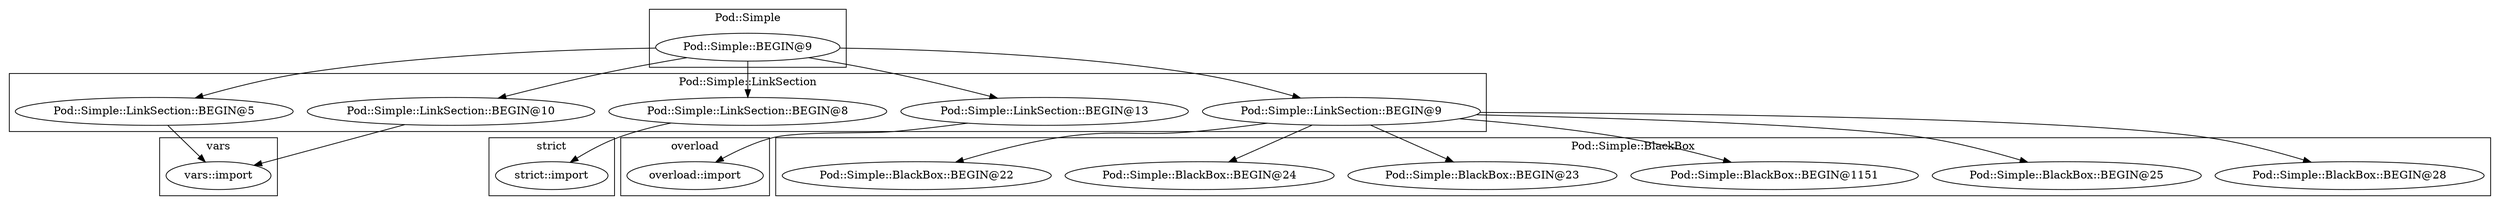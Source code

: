 digraph {
graph [overlap=false]
subgraph cluster_Pod_Simple {
	label="Pod::Simple";
	"Pod::Simple::BEGIN@9";
}
subgraph cluster_overload {
	label="overload";
	"overload::import";
}
subgraph cluster_vars {
	label="vars";
	"vars::import";
}
subgraph cluster_strict {
	label="strict";
	"strict::import";
}
subgraph cluster_Pod_Simple_BlackBox {
	label="Pod::Simple::BlackBox";
	"Pod::Simple::BlackBox::BEGIN@28";
	"Pod::Simple::BlackBox::BEGIN@25";
	"Pod::Simple::BlackBox::BEGIN@1151";
	"Pod::Simple::BlackBox::BEGIN@23";
	"Pod::Simple::BlackBox::BEGIN@24";
	"Pod::Simple::BlackBox::BEGIN@22";
}
subgraph cluster_Pod_Simple_LinkSection {
	label="Pod::Simple::LinkSection";
	"Pod::Simple::LinkSection::BEGIN@10";
	"Pod::Simple::LinkSection::BEGIN@8";
	"Pod::Simple::LinkSection::BEGIN@13";
	"Pod::Simple::LinkSection::BEGIN@9";
	"Pod::Simple::LinkSection::BEGIN@5";
}
"Pod::Simple::LinkSection::BEGIN@9" -> "Pod::Simple::BlackBox::BEGIN@1151";
"Pod::Simple::BEGIN@9" -> "Pod::Simple::LinkSection::BEGIN@8";
"Pod::Simple::LinkSection::BEGIN@9" -> "Pod::Simple::BlackBox::BEGIN@24";
"Pod::Simple::LinkSection::BEGIN@13" -> "overload::import";
"Pod::Simple::LinkSection::BEGIN@9" -> "Pod::Simple::BlackBox::BEGIN@23";
"Pod::Simple::BEGIN@9" -> "Pod::Simple::LinkSection::BEGIN@5";
"Pod::Simple::BEGIN@9" -> "Pod::Simple::LinkSection::BEGIN@13";
"Pod::Simple::BEGIN@9" -> "Pod::Simple::LinkSection::BEGIN@9";
"Pod::Simple::LinkSection::BEGIN@10" -> "vars::import";
"Pod::Simple::LinkSection::BEGIN@5" -> "vars::import";
"Pod::Simple::LinkSection::BEGIN@9" -> "Pod::Simple::BlackBox::BEGIN@22";
"Pod::Simple::BEGIN@9" -> "Pod::Simple::LinkSection::BEGIN@10";
"Pod::Simple::LinkSection::BEGIN@9" -> "Pod::Simple::BlackBox::BEGIN@25";
"Pod::Simple::LinkSection::BEGIN@9" -> "Pod::Simple::BlackBox::BEGIN@28";
"Pod::Simple::LinkSection::BEGIN@8" -> "strict::import";
}
